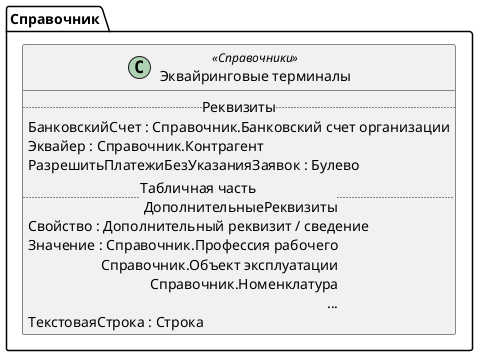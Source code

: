 ﻿@startuml ЭквайринговыеТерминалы
'!include templates.wsd
'..\include templates.wsd
class Справочник.ЭквайринговыеТерминалы as "Эквайринговые терминалы" <<Справочники>>
{
..Реквизиты..
БанковскийСчет : Справочник.Банковский счет организации
Эквайер : Справочник.Контрагент
РазрешитьПлатежиБезУказанияЗаявок : Булево
..Табличная часть \n ДополнительныеРеквизиты..
Свойство : Дополнительный реквизит / сведение
Значение : Справочник.Профессия рабочего\rСправочник.Объект эксплуатации\rСправочник.Номенклатура\r...
ТекстоваяСтрока : Строка
}
@enduml
